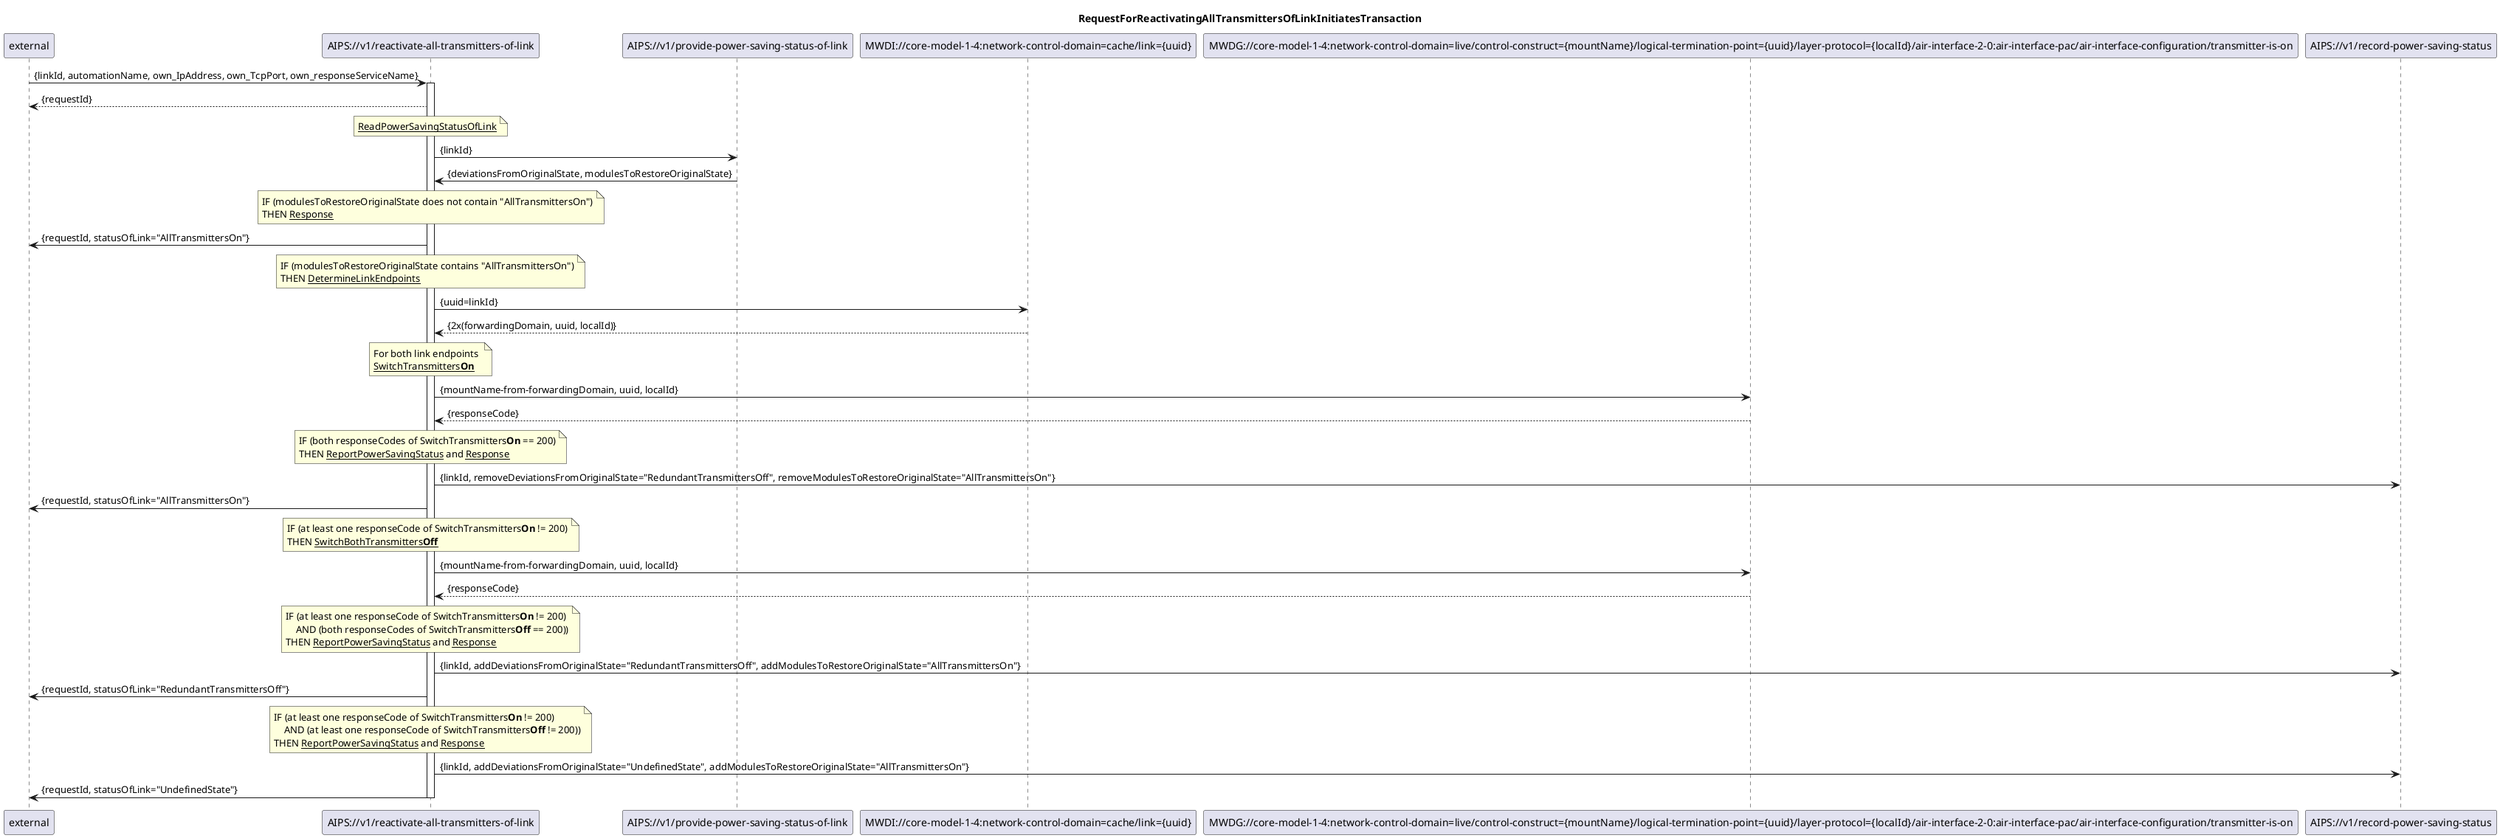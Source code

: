 @startuml 510_reactivateAllTransmittersOfLink
skinparam responseMessageBelowArrow true

title
RequestForReactivatingAllTransmittersOfLinkInitiatesTransaction
end title

participant "external" as requestor
participant "AIPS://v1/reactivate-all-transmitters-of-link" as ato
participant "AIPS://v1/provide-power-saving-status-of-link" as readStatus
participant "MWDI://core-model-1-4:network-control-domain=cache/link={uuid}" as resolveAddress
participant "MWDG://core-model-1-4:network-control-domain=live/control-construct={mountName}/logical-termination-point={uuid}/layer-protocol={localId}/air-interface-2-0:air-interface-pac/air-interface-configuration/transmitter-is-on" as mwdg
participant "AIPS://v1/record-power-saving-status" as recordStatus
'participant "AIPS://<alarm-service-to-be-specified>" as alarm

requestor -> ato: {linkId, automationName, own_IpAddress, own_TcpPort, own_responseServiceName}
activate ato
ato --> requestor: {requestId}

note over ato
  <u>ReadPowerSavingStatusOfLink</u>
end note
ato -> readStatus: {linkId}
readStatus -> ato: {deviationsFromOriginalState, modulesToRestoreOriginalState}

note over ato
  IF (modulesToRestoreOriginalState does not contain "AllTransmittersOn")
  THEN <u>Response</u> 
end note
ato -> requestor: {requestId, statusOfLink="AllTransmittersOn"}

note over ato
  IF (modulesToRestoreOriginalState contains "AllTransmittersOn")
  THEN <u>DetermineLinkEndpoints</u>
end note
ato -> resolveAddress: {uuid=linkId}
resolveAddress --> ato: {2x(forwardingDomain, uuid, localId)}

note over ato
  For both link endpoints 
  <u>SwitchTransmitters<b>On</b></u>
end note
ato -> mwdg: {mountName-from-forwardingDomain, uuid, localId}
mwdg --> ato: {responseCode}

note over ato
  IF (both responseCodes of SwitchTransmitters<b>On</b> == 200)
  THEN <u>ReportPowerSavingStatus</u> and <u>Response</u>
end note 
ato -> recordStatus: {linkId, removeDeviationsFromOriginalState="RedundantTransmittersOff", removeModulesToRestoreOriginalState="AllTransmittersOn"}
ato -> requestor: {requestId, statusOfLink="AllTransmittersOn"}

note over ato
  IF (at least one responseCode of SwitchTransmitters<b>On</b> != 200)
  THEN <u>SwitchBothTransmitters<b>Off</b></u>
end note
ato -> mwdg: {mountName-from-forwardingDomain, uuid, localId}
mwdg --> ato: {responseCode}

note over ato
  IF (at least one responseCode of SwitchTransmitters<b>On</b> != 200)
      AND (both responseCodes of SwitchTransmitters<b>Off</b> == 200))
  THEN <u>ReportPowerSavingStatus</u> and <u>Response</u>
end note
ato -> recordStatus: {linkId, addDeviationsFromOriginalState="RedundantTransmittersOff", addModulesToRestoreOriginalState="AllTransmittersOn"}
ato -> requestor: {requestId, statusOfLink="RedundantTransmittersOff"}

'alarms to be added with later release version
'note over ato
'  IF (at least one responseCode of SwitchTransmitters<b>On</b> != 200)
'      AND (at least one responseCode of SwitchTransmitters<b>Off</b> != 200))
'  THEN <u>ReportAlarm</u> and <u>Response</u>
'end note 
'ato -> alarm: {<i>to be specified</i>}


note over ato
  IF (at least one responseCode of SwitchTransmitters<b>On</b> != 200)
      AND (at least one responseCode of SwitchTransmitters<b>Off</b> != 200))
  THEN <u>ReportPowerSavingStatus</u> and <u>Response</u>
end note 
ato -> recordStatus: {linkId, addDeviationsFromOriginalState="UndefinedState", addModulesToRestoreOriginalState="AllTransmittersOn"}
ato -> requestor: {requestId, statusOfLink="UndefinedState"}


deactivate ato 

@enduml